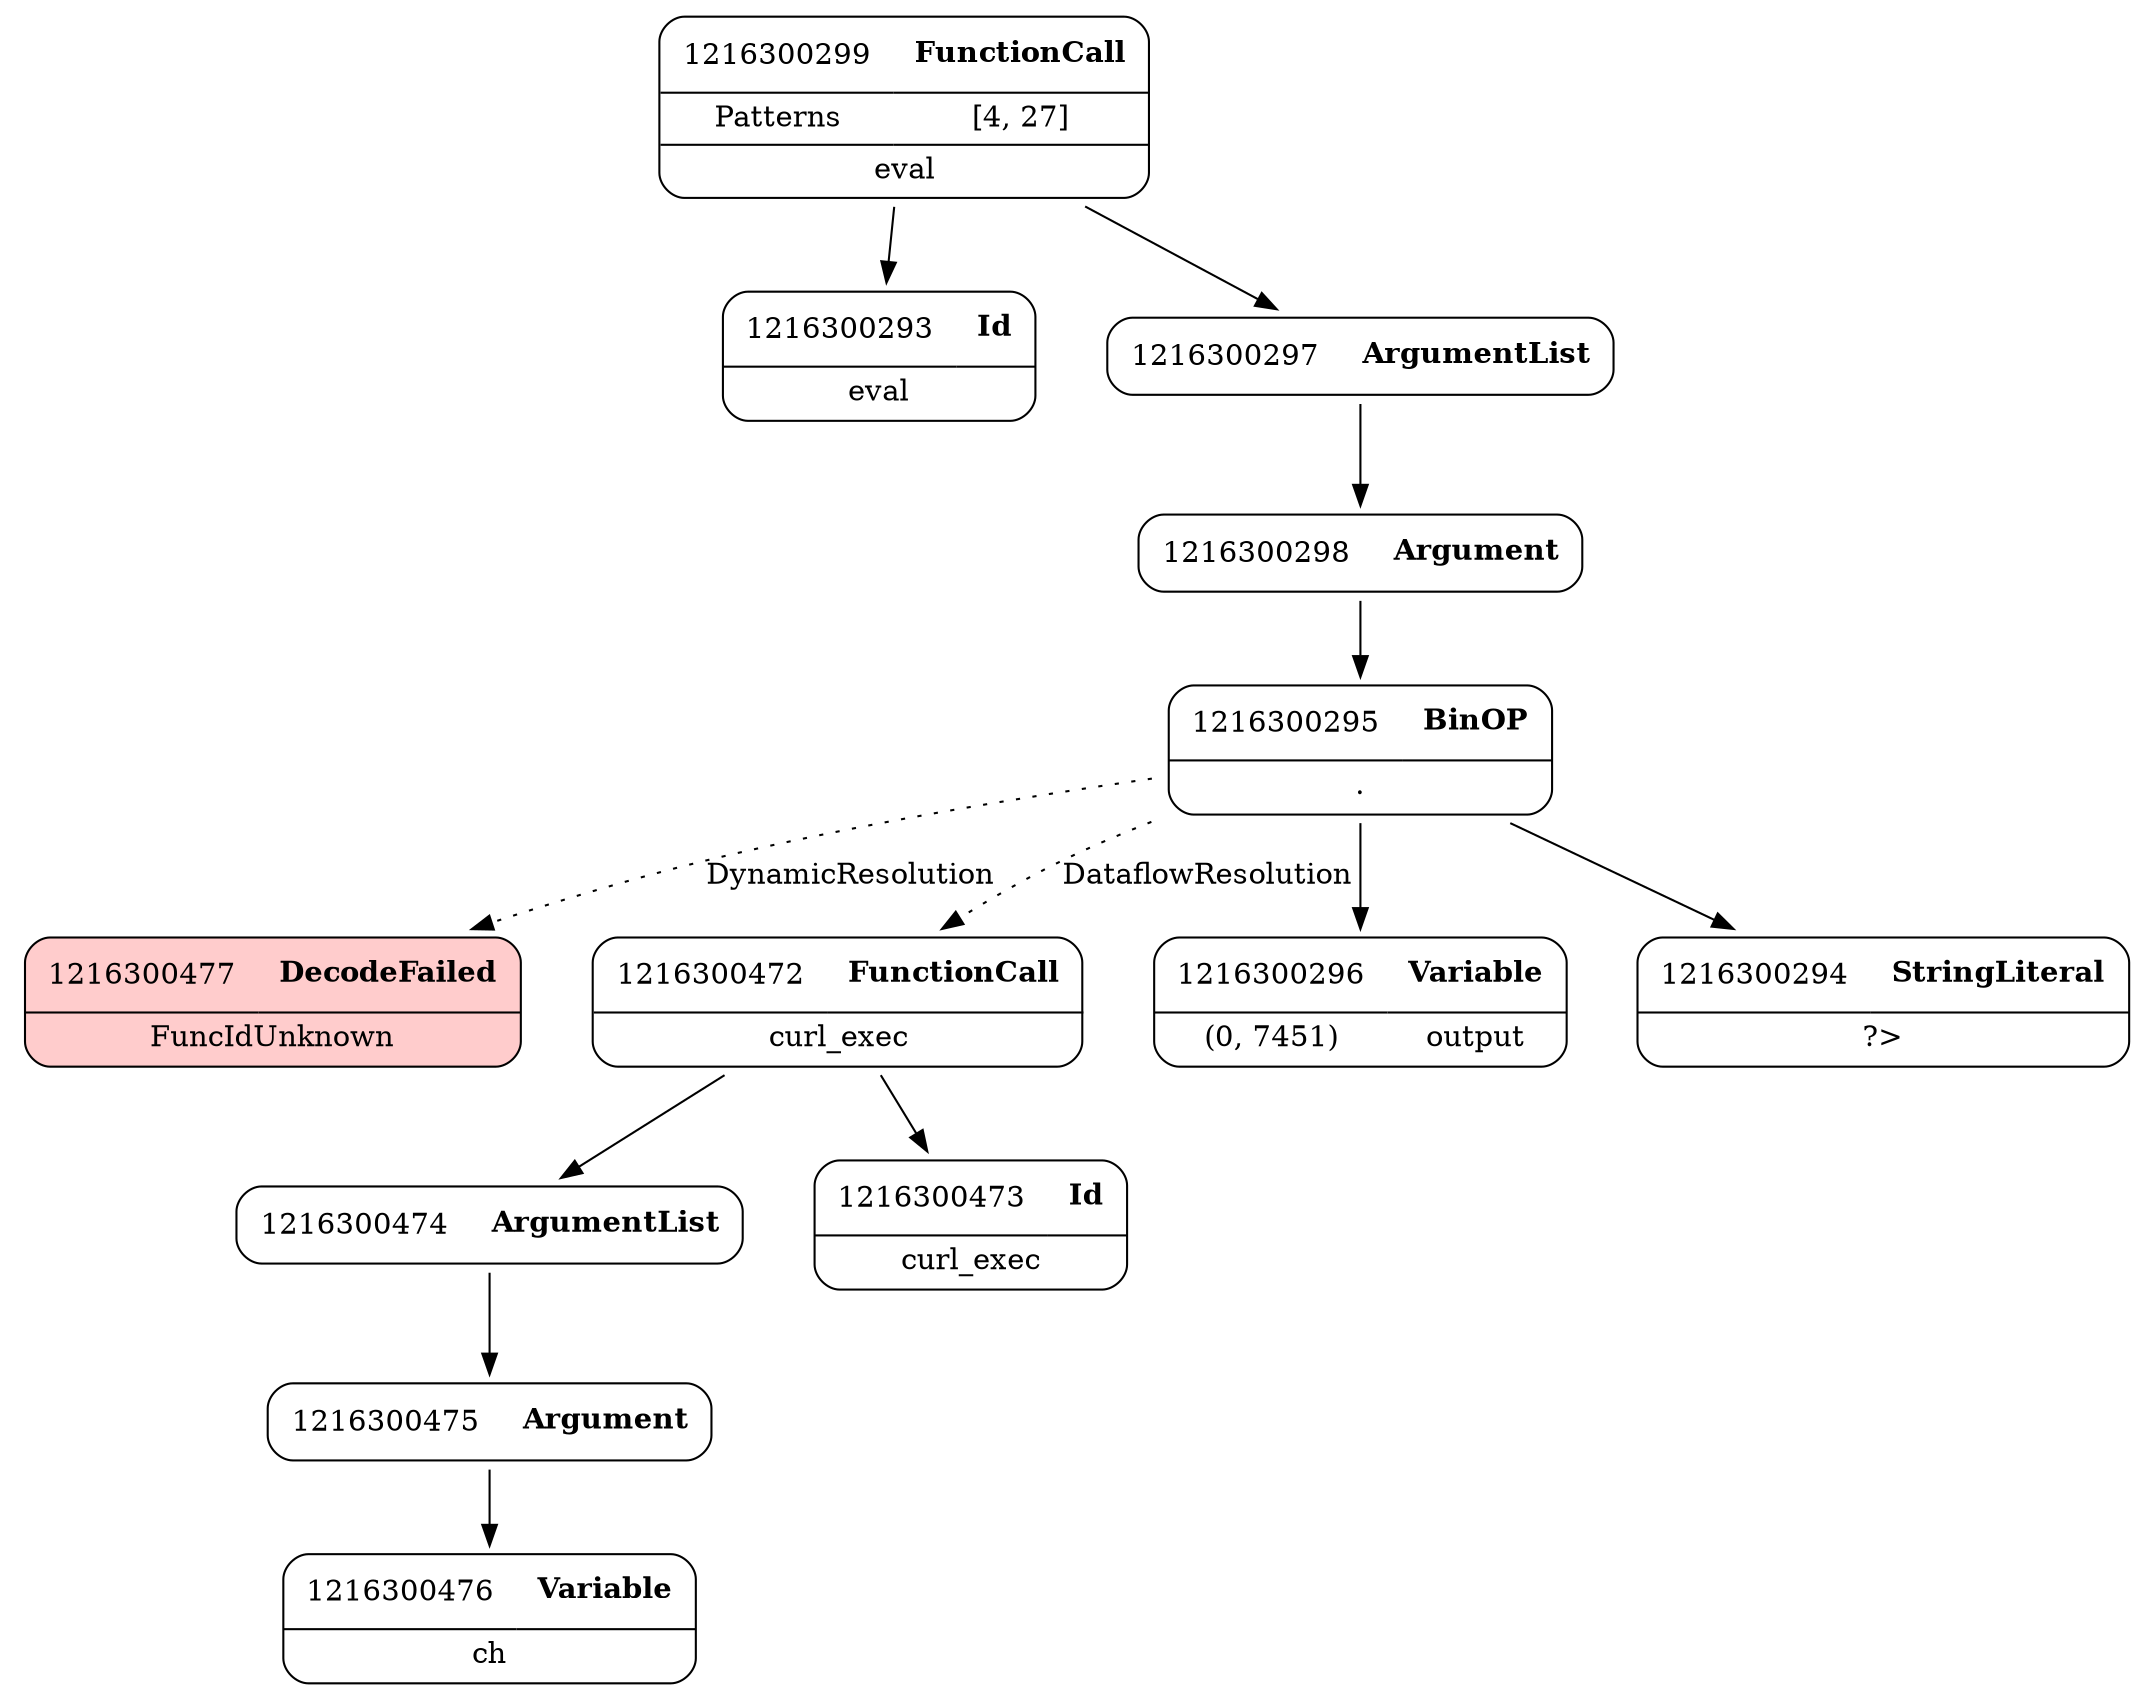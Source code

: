 digraph ast {
node [shape=none];
1216300477 [label=<<TABLE border='1' cellspacing='0' cellpadding='10' style='rounded' bgcolor='#FFCCCC' ><TR><TD border='0'>1216300477</TD><TD border='0'><B>DecodeFailed</B></TD></TR><HR/><TR><TD border='0' cellpadding='5' colspan='2'>FuncIdUnknown</TD></TR></TABLE>>];
1216300476 [label=<<TABLE border='1' cellspacing='0' cellpadding='10' style='rounded' ><TR><TD border='0'>1216300476</TD><TD border='0'><B>Variable</B></TD></TR><HR/><TR><TD border='0' cellpadding='5' colspan='2'>ch</TD></TR></TABLE>>];
1216300475 [label=<<TABLE border='1' cellspacing='0' cellpadding='10' style='rounded' ><TR><TD border='0'>1216300475</TD><TD border='0'><B>Argument</B></TD></TR></TABLE>>];
1216300475 -> 1216300476 [weight=2];
1216300474 [label=<<TABLE border='1' cellspacing='0' cellpadding='10' style='rounded' ><TR><TD border='0'>1216300474</TD><TD border='0'><B>ArgumentList</B></TD></TR></TABLE>>];
1216300474 -> 1216300475 [weight=2];
1216300473 [label=<<TABLE border='1' cellspacing='0' cellpadding='10' style='rounded' ><TR><TD border='0'>1216300473</TD><TD border='0'><B>Id</B></TD></TR><HR/><TR><TD border='0' cellpadding='5' colspan='2'>curl_exec</TD></TR></TABLE>>];
1216300472 [label=<<TABLE border='1' cellspacing='0' cellpadding='10' style='rounded' ><TR><TD border='0'>1216300472</TD><TD border='0'><B>FunctionCall</B></TD></TR><HR/><TR><TD border='0' cellpadding='5' colspan='2'>curl_exec</TD></TR></TABLE>>];
1216300472 -> 1216300473 [weight=2];
1216300472 -> 1216300474 [weight=2];
1216300299 [label=<<TABLE border='1' cellspacing='0' cellpadding='10' style='rounded' ><TR><TD border='0'>1216300299</TD><TD border='0'><B>FunctionCall</B></TD></TR><HR/><TR><TD border='0' cellpadding='5'>Patterns</TD><TD border='0' cellpadding='5'>[4, 27]</TD></TR><HR/><TR><TD border='0' cellpadding='5' colspan='2'>eval</TD></TR></TABLE>>];
1216300299 -> 1216300293 [weight=2];
1216300299 -> 1216300297 [weight=2];
1216300298 [label=<<TABLE border='1' cellspacing='0' cellpadding='10' style='rounded' ><TR><TD border='0'>1216300298</TD><TD border='0'><B>Argument</B></TD></TR></TABLE>>];
1216300298 -> 1216300295 [weight=2];
1216300297 [label=<<TABLE border='1' cellspacing='0' cellpadding='10' style='rounded' ><TR><TD border='0'>1216300297</TD><TD border='0'><B>ArgumentList</B></TD></TR></TABLE>>];
1216300297 -> 1216300298 [weight=2];
1216300296 [label=<<TABLE border='1' cellspacing='0' cellpadding='10' style='rounded' ><TR><TD border='0'>1216300296</TD><TD border='0'><B>Variable</B></TD></TR><HR/><TR><TD border='0' cellpadding='5'>(0, 7451)</TD><TD border='0' cellpadding='5'>output</TD></TR></TABLE>>];
1216300295 [label=<<TABLE border='1' cellspacing='0' cellpadding='10' style='rounded' ><TR><TD border='0'>1216300295</TD><TD border='0'><B>BinOP</B></TD></TR><HR/><TR><TD border='0' cellpadding='5' colspan='2'>.</TD></TR></TABLE>>];
1216300295 -> 1216300294 [weight=2];
1216300295 -> 1216300296 [weight=2];
1216300295 -> 1216300477 [style=dotted,label=DynamicResolution];
1216300295 -> 1216300472 [style=dotted,label=DataflowResolution];
1216300294 [label=<<TABLE border='1' cellspacing='0' cellpadding='10' style='rounded' ><TR><TD border='0'>1216300294</TD><TD border='0'><B>StringLiteral</B></TD></TR><HR/><TR><TD border='0' cellpadding='5' colspan='2'>?&gt;</TD></TR></TABLE>>];
1216300293 [label=<<TABLE border='1' cellspacing='0' cellpadding='10' style='rounded' ><TR><TD border='0'>1216300293</TD><TD border='0'><B>Id</B></TD></TR><HR/><TR><TD border='0' cellpadding='5' colspan='2'>eval</TD></TR></TABLE>>];
}
